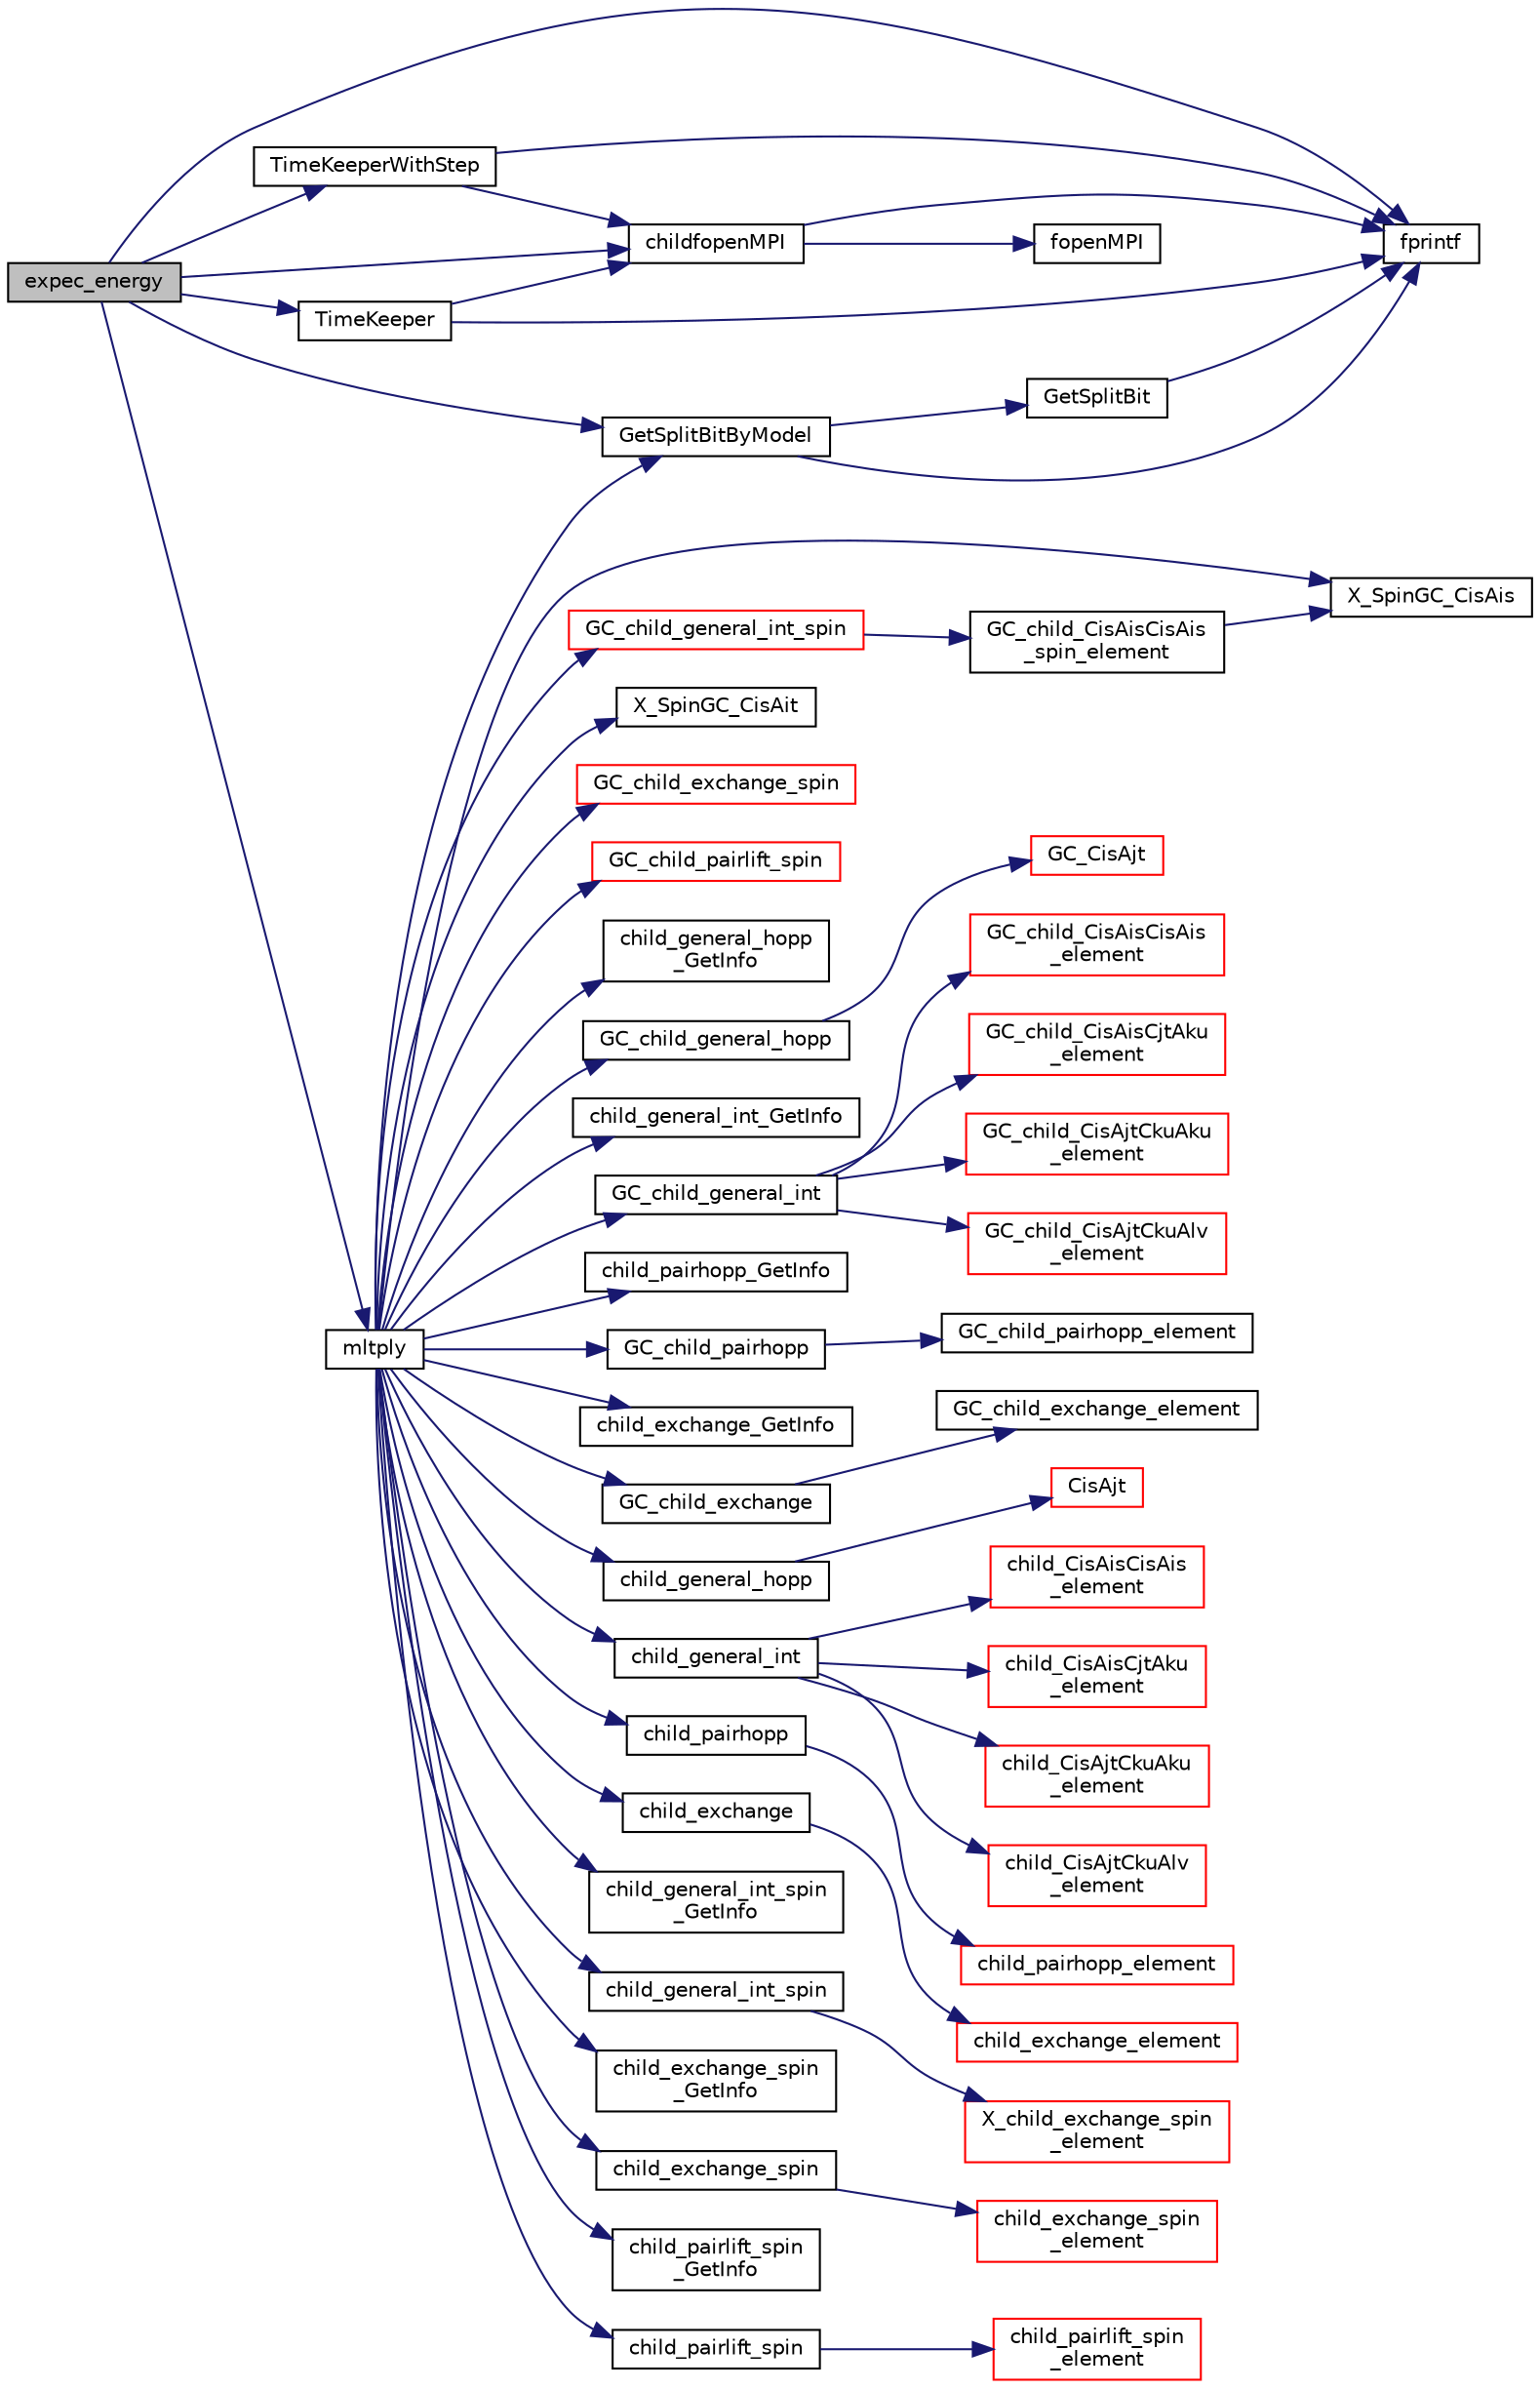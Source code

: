 digraph "expec_energy"
{
 // INTERACTIVE_SVG=YES
  edge [fontname="Helvetica",fontsize="10",labelfontname="Helvetica",labelfontsize="10"];
  node [fontname="Helvetica",fontsize="10",shape=record];
  rankdir="LR";
  Node1 [label="expec_energy",height=0.2,width=0.4,color="black", fillcolor="grey75", style="filled", fontcolor="black"];
  Node1 -> Node2 [color="midnightblue",fontsize="10",style="solid",fontname="Helvetica"];
  Node2 [label="fprintf",height=0.2,width=0.4,color="black", fillcolor="white", style="filled",URL="$xfreemem__large_8c.html#a5c1bb0da45eec945c4cc3233c7d8427e"];
  Node1 -> Node3 [color="midnightblue",fontsize="10",style="solid",fontname="Helvetica"];
  Node3 [label="TimeKeeperWithStep",height=0.2,width=0.4,color="black", fillcolor="white", style="filled",URL="$log_8h.html#a07deb00043cb31a691ff307cc8ae0552",tooltip="Functions for writing a time log. "];
  Node3 -> Node4 [color="midnightblue",fontsize="10",style="solid",fontname="Helvetica"];
  Node4 [label="childfopenMPI",height=0.2,width=0.4,color="black", fillcolor="white", style="filled",URL="$_file_i_o_8c.html#a7d23a0790b28a52d128e0b93bc832cfb"];
  Node4 -> Node5 [color="midnightblue",fontsize="10",style="solid",fontname="Helvetica"];
  Node5 [label="fopenMPI",height=0.2,width=0.4,color="black", fillcolor="white", style="filled",URL="$wrapper_m_p_i_8h.html#a405f88de519282b8e7605988745f42ae"];
  Node4 -> Node2 [color="midnightblue",fontsize="10",style="solid",fontname="Helvetica"];
  Node3 -> Node2 [color="midnightblue",fontsize="10",style="solid",fontname="Helvetica"];
  Node1 -> Node6 [color="midnightblue",fontsize="10",style="solid",fontname="Helvetica"];
  Node6 [label="GetSplitBitByModel",height=0.2,width=0.4,color="black", fillcolor="white", style="filled",URL="$bitcalc_8c.html#a78387adc1f4e171d3796235adfcbd87e"];
  Node6 -> Node2 [color="midnightblue",fontsize="10",style="solid",fontname="Helvetica"];
  Node6 -> Node7 [color="midnightblue",fontsize="10",style="solid",fontname="Helvetica"];
  Node7 [label="GetSplitBit",height=0.2,width=0.4,color="black", fillcolor="white", style="filled",URL="$bitcalc_8c.html#a8151401358ba31213a5bb228b9b57cfc"];
  Node7 -> Node2 [color="midnightblue",fontsize="10",style="solid",fontname="Helvetica"];
  Node1 -> Node8 [color="midnightblue",fontsize="10",style="solid",fontname="Helvetica"];
  Node8 [label="mltply",height=0.2,width=0.4,color="black", fillcolor="white", style="filled",URL="$mltply_8c.html#a61eb17d17b7d03aab22aa05b4074a407"];
  Node8 -> Node6 [color="midnightblue",fontsize="10",style="solid",fontname="Helvetica"];
  Node8 -> Node9 [color="midnightblue",fontsize="10",style="solid",fontname="Helvetica"];
  Node9 [label="child_general_hopp\l_GetInfo",height=0.2,width=0.4,color="black", fillcolor="white", style="filled",URL="$mltply_8c.html#ad2c9c4176ec4f0f7d5087a890467a264"];
  Node8 -> Node10 [color="midnightblue",fontsize="10",style="solid",fontname="Helvetica"];
  Node10 [label="GC_child_general_hopp",height=0.2,width=0.4,color="black", fillcolor="white", style="filled",URL="$mltply_8c.html#a59f11fc0359c4543168c6a6f61a1ec70"];
  Node10 -> Node11 [color="midnightblue",fontsize="10",style="solid",fontname="Helvetica"];
  Node11 [label="GC_CisAjt",height=0.2,width=0.4,color="red", fillcolor="white", style="filled",URL="$mltply_8c.html#a257628b6ed79f7a93d3d2a9a957bc936"];
  Node8 -> Node12 [color="midnightblue",fontsize="10",style="solid",fontname="Helvetica"];
  Node12 [label="child_general_int_GetInfo",height=0.2,width=0.4,color="black", fillcolor="white", style="filled",URL="$mltply_8c.html#ad8750d6b426c68d0e931849d094b11ce"];
  Node8 -> Node13 [color="midnightblue",fontsize="10",style="solid",fontname="Helvetica"];
  Node13 [label="GC_child_general_int",height=0.2,width=0.4,color="black", fillcolor="white", style="filled",URL="$mltply_8c.html#a70e66e6ab9f74ec21130ed2363e24a51"];
  Node13 -> Node14 [color="midnightblue",fontsize="10",style="solid",fontname="Helvetica"];
  Node14 [label="GC_child_CisAisCisAis\l_element",height=0.2,width=0.4,color="red", fillcolor="white", style="filled",URL="$mltply_8c.html#a6e5c6a3af522a385b4ee60f66efb2557"];
  Node13 -> Node15 [color="midnightblue",fontsize="10",style="solid",fontname="Helvetica"];
  Node15 [label="GC_child_CisAisCjtAku\l_element",height=0.2,width=0.4,color="red", fillcolor="white", style="filled",URL="$mltply_8c.html#a5a389f0d9543e02b5d2e19df0198bafc"];
  Node13 -> Node16 [color="midnightblue",fontsize="10",style="solid",fontname="Helvetica"];
  Node16 [label="GC_child_CisAjtCkuAku\l_element",height=0.2,width=0.4,color="red", fillcolor="white", style="filled",URL="$mltply_8c.html#ab7d585bf30bbcee8449b8c54d0bb128e"];
  Node13 -> Node17 [color="midnightblue",fontsize="10",style="solid",fontname="Helvetica"];
  Node17 [label="GC_child_CisAjtCkuAlv\l_element",height=0.2,width=0.4,color="red", fillcolor="white", style="filled",URL="$mltply_8c.html#a6d06655a28258eea84191579396219e1"];
  Node8 -> Node18 [color="midnightblue",fontsize="10",style="solid",fontname="Helvetica"];
  Node18 [label="child_pairhopp_GetInfo",height=0.2,width=0.4,color="black", fillcolor="white", style="filled",URL="$mltply_8c.html#ada83696e48d6a9496eca54980a2fd2a4"];
  Node8 -> Node19 [color="midnightblue",fontsize="10",style="solid",fontname="Helvetica"];
  Node19 [label="GC_child_pairhopp",height=0.2,width=0.4,color="black", fillcolor="white", style="filled",URL="$mltply_8c.html#ad16f7b63b9768957a720004697a7a774"];
  Node19 -> Node20 [color="midnightblue",fontsize="10",style="solid",fontname="Helvetica"];
  Node20 [label="GC_child_pairhopp_element",height=0.2,width=0.4,color="black", fillcolor="white", style="filled",URL="$mltply_8c.html#a47af1fdf91258fccc366f8e96f600bfb"];
  Node8 -> Node21 [color="midnightblue",fontsize="10",style="solid",fontname="Helvetica"];
  Node21 [label="child_exchange_GetInfo",height=0.2,width=0.4,color="black", fillcolor="white", style="filled",URL="$mltply_8c.html#ace0e2c1c928c924f7efd3bf106c9122e"];
  Node8 -> Node22 [color="midnightblue",fontsize="10",style="solid",fontname="Helvetica"];
  Node22 [label="GC_child_exchange",height=0.2,width=0.4,color="black", fillcolor="white", style="filled",URL="$mltply_8c.html#a23af00b3160b075156e1c842bb3a879d"];
  Node22 -> Node23 [color="midnightblue",fontsize="10",style="solid",fontname="Helvetica"];
  Node23 [label="GC_child_exchange_element",height=0.2,width=0.4,color="black", fillcolor="white", style="filled",URL="$mltply_8c.html#a17e4b4cfa71b3d34cdc969cb22b79ba9"];
  Node8 -> Node24 [color="midnightblue",fontsize="10",style="solid",fontname="Helvetica"];
  Node24 [label="child_general_hopp",height=0.2,width=0.4,color="black", fillcolor="white", style="filled",URL="$mltply_8c.html#ac6de5fa85bba8abb6001cea5f4eae19e"];
  Node24 -> Node25 [color="midnightblue",fontsize="10",style="solid",fontname="Helvetica"];
  Node25 [label="CisAjt",height=0.2,width=0.4,color="red", fillcolor="white", style="filled",URL="$mltply_8c.html#aaf0a9a1a4862be39ce011d0acf118928"];
  Node8 -> Node26 [color="midnightblue",fontsize="10",style="solid",fontname="Helvetica"];
  Node26 [label="child_general_int",height=0.2,width=0.4,color="black", fillcolor="white", style="filled",URL="$mltply_8c.html#aef9d79bf221699cecaa1b65b374e5b92"];
  Node26 -> Node27 [color="midnightblue",fontsize="10",style="solid",fontname="Helvetica"];
  Node27 [label="child_CisAisCisAis\l_element",height=0.2,width=0.4,color="red", fillcolor="white", style="filled",URL="$mltply_8c.html#a11e78b661246513350ad6ee2e3985d9f"];
  Node26 -> Node28 [color="midnightblue",fontsize="10",style="solid",fontname="Helvetica"];
  Node28 [label="child_CisAisCjtAku\l_element",height=0.2,width=0.4,color="red", fillcolor="white", style="filled",URL="$mltply_8c.html#a985bdb0d96a952fc6c447e12ea2b906a"];
  Node26 -> Node29 [color="midnightblue",fontsize="10",style="solid",fontname="Helvetica"];
  Node29 [label="child_CisAjtCkuAku\l_element",height=0.2,width=0.4,color="red", fillcolor="white", style="filled",URL="$mltply_8c.html#a8575bdd2f35cf049753b0617d2693edb"];
  Node26 -> Node30 [color="midnightblue",fontsize="10",style="solid",fontname="Helvetica"];
  Node30 [label="child_CisAjtCkuAlv\l_element",height=0.2,width=0.4,color="red", fillcolor="white", style="filled",URL="$mltply_8c.html#a2e64839292192a5851d4be60a4f3561a"];
  Node8 -> Node31 [color="midnightblue",fontsize="10",style="solid",fontname="Helvetica"];
  Node31 [label="child_pairhopp",height=0.2,width=0.4,color="black", fillcolor="white", style="filled",URL="$mltply_8c.html#a4d178b47dde9c5e387a87d482463575d"];
  Node31 -> Node32 [color="midnightblue",fontsize="10",style="solid",fontname="Helvetica"];
  Node32 [label="child_pairhopp_element",height=0.2,width=0.4,color="red", fillcolor="white", style="filled",URL="$mltply_8c.html#a72af6200bdc7e6474def42f634cfff65"];
  Node8 -> Node33 [color="midnightblue",fontsize="10",style="solid",fontname="Helvetica"];
  Node33 [label="child_exchange",height=0.2,width=0.4,color="black", fillcolor="white", style="filled",URL="$mltply_8c.html#a5821f04d36f42ce53a1d522dcb5548c5"];
  Node33 -> Node34 [color="midnightblue",fontsize="10",style="solid",fontname="Helvetica"];
  Node34 [label="child_exchange_element",height=0.2,width=0.4,color="red", fillcolor="white", style="filled",URL="$mltply_8c.html#a54c462e324115ab5c298e497fa8fba74"];
  Node8 -> Node35 [color="midnightblue",fontsize="10",style="solid",fontname="Helvetica"];
  Node35 [label="child_general_int_spin\l_GetInfo",height=0.2,width=0.4,color="black", fillcolor="white", style="filled",URL="$mltply_8c.html#a4f2cb8d2efe39da7c0b1b6d975758c40"];
  Node8 -> Node36 [color="midnightblue",fontsize="10",style="solid",fontname="Helvetica"];
  Node36 [label="child_general_int_spin",height=0.2,width=0.4,color="black", fillcolor="white", style="filled",URL="$mltply_8c.html#aa02ac66be051c651994ed4c9bfd9648e"];
  Node36 -> Node37 [color="midnightblue",fontsize="10",style="solid",fontname="Helvetica"];
  Node37 [label="X_child_exchange_spin\l_element",height=0.2,width=0.4,color="red", fillcolor="white", style="filled",URL="$mltply_8c.html#a40a1adaf57adca8173be6dbcf260aabf"];
  Node8 -> Node38 [color="midnightblue",fontsize="10",style="solid",fontname="Helvetica"];
  Node38 [label="child_exchange_spin\l_GetInfo",height=0.2,width=0.4,color="black", fillcolor="white", style="filled",URL="$mltply_8c.html#a70512a3c407e79dd6c912a63f9afe4ae"];
  Node8 -> Node39 [color="midnightblue",fontsize="10",style="solid",fontname="Helvetica"];
  Node39 [label="child_exchange_spin",height=0.2,width=0.4,color="black", fillcolor="white", style="filled",URL="$mltply_8c.html#ab975146c2b912899e92ae74ec42b5b45"];
  Node39 -> Node40 [color="midnightblue",fontsize="10",style="solid",fontname="Helvetica"];
  Node40 [label="child_exchange_spin\l_element",height=0.2,width=0.4,color="red", fillcolor="white", style="filled",URL="$mltply_8c.html#ac49bf59f1c574be383b76e2e315e902a"];
  Node8 -> Node41 [color="midnightblue",fontsize="10",style="solid",fontname="Helvetica"];
  Node41 [label="child_pairlift_spin\l_GetInfo",height=0.2,width=0.4,color="black", fillcolor="white", style="filled",URL="$mltply_8c.html#a2ccdc49853b6d944a5274784015ff774"];
  Node8 -> Node42 [color="midnightblue",fontsize="10",style="solid",fontname="Helvetica"];
  Node42 [label="child_pairlift_spin",height=0.2,width=0.4,color="black", fillcolor="white", style="filled",URL="$mltply_8c.html#ad98281df0128bef6143204cfee393119"];
  Node42 -> Node43 [color="midnightblue",fontsize="10",style="solid",fontname="Helvetica"];
  Node43 [label="child_pairlift_spin\l_element",height=0.2,width=0.4,color="red", fillcolor="white", style="filled",URL="$mltply_8c.html#a1eb1279a95e116ee2de32bbdd6b23efb"];
  Node8 -> Node44 [color="midnightblue",fontsize="10",style="solid",fontname="Helvetica"];
  Node44 [label="X_SpinGC_CisAis",height=0.2,width=0.4,color="black", fillcolor="white", style="filled",URL="$mltply_8c.html#a5d9e5a462ca77248cbae177465fa02c3"];
  Node8 -> Node45 [color="midnightblue",fontsize="10",style="solid",fontname="Helvetica"];
  Node45 [label="X_SpinGC_CisAit",height=0.2,width=0.4,color="black", fillcolor="white", style="filled",URL="$mltply_8c.html#a707ac2de8043df3be28fcf3c81c44362"];
  Node8 -> Node46 [color="midnightblue",fontsize="10",style="solid",fontname="Helvetica"];
  Node46 [label="GC_child_general_int_spin",height=0.2,width=0.4,color="red", fillcolor="white", style="filled",URL="$mltply_8c.html#a0dac10eb920ee6f0c6d5c064167b6cf2"];
  Node46 -> Node47 [color="midnightblue",fontsize="10",style="solid",fontname="Helvetica"];
  Node47 [label="GC_child_CisAisCisAis\l_spin_element",height=0.2,width=0.4,color="black", fillcolor="white", style="filled",URL="$mltply_8c.html#aa25730bebedaef0567be1d1d3a2aa9f7"];
  Node47 -> Node44 [color="midnightblue",fontsize="10",style="solid",fontname="Helvetica"];
  Node8 -> Node48 [color="midnightblue",fontsize="10",style="solid",fontname="Helvetica"];
  Node48 [label="GC_child_exchange_spin",height=0.2,width=0.4,color="red", fillcolor="white", style="filled",URL="$mltply_8c.html#a1da5e51d844cfaf0edf806b0e29e3ab8"];
  Node8 -> Node49 [color="midnightblue",fontsize="10",style="solid",fontname="Helvetica"];
  Node49 [label="GC_child_pairlift_spin",height=0.2,width=0.4,color="red", fillcolor="white", style="filled",URL="$mltply_8c.html#ae3ae89f559a5119c3d29bfef76f30369"];
  Node1 -> Node4 [color="midnightblue",fontsize="10",style="solid",fontname="Helvetica"];
  Node1 -> Node50 [color="midnightblue",fontsize="10",style="solid",fontname="Helvetica"];
  Node50 [label="TimeKeeper",height=0.2,width=0.4,color="black", fillcolor="white", style="filled",URL="$log_8h.html#a5c659bb0ba9e5d8a508c6cb6b7431f23",tooltip="Functions for writing a time log. "];
  Node50 -> Node4 [color="midnightblue",fontsize="10",style="solid",fontname="Helvetica"];
  Node50 -> Node2 [color="midnightblue",fontsize="10",style="solid",fontname="Helvetica"];
}
